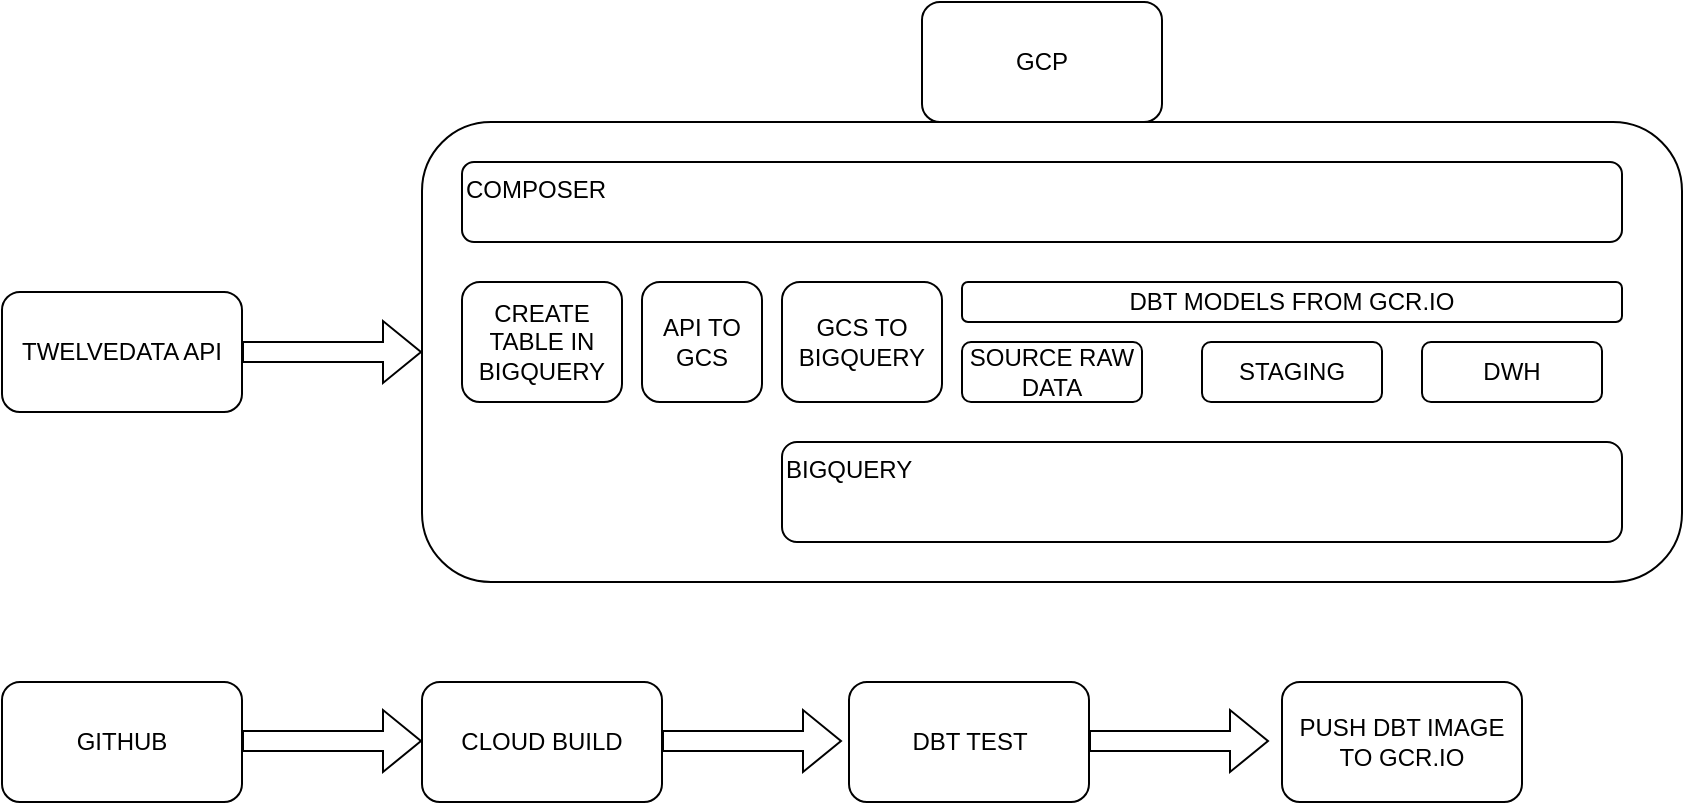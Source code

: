 <mxfile version="26.0.9">
  <diagram id="C5RBs43oDa-KdzZeNtuy" name="Page-1">
    <mxGraphModel dx="1853" dy="671" grid="1" gridSize="10" guides="1" tooltips="1" connect="1" arrows="1" fold="1" page="1" pageScale="1" pageWidth="827" pageHeight="1169" math="0" shadow="0">
      <root>
        <mxCell id="WIyWlLk6GJQsqaUBKTNV-0" />
        <mxCell id="WIyWlLk6GJQsqaUBKTNV-1" parent="WIyWlLk6GJQsqaUBKTNV-0" />
        <mxCell id="NhsHEk2r4iSsUc5e_jNw-0" value="" style="rounded=1;whiteSpace=wrap;html=1;" vertex="1" parent="WIyWlLk6GJQsqaUBKTNV-1">
          <mxGeometry x="140" y="240" width="630" height="230" as="geometry" />
        </mxCell>
        <mxCell id="NhsHEk2r4iSsUc5e_jNw-1" value="TWELVEDATA API" style="rounded=1;whiteSpace=wrap;html=1;" vertex="1" parent="WIyWlLk6GJQsqaUBKTNV-1">
          <mxGeometry x="-70" y="325" width="120" height="60" as="geometry" />
        </mxCell>
        <mxCell id="NhsHEk2r4iSsUc5e_jNw-2" value="GCP" style="rounded=1;whiteSpace=wrap;html=1;" vertex="1" parent="WIyWlLk6GJQsqaUBKTNV-1">
          <mxGeometry x="390" y="180" width="120" height="60" as="geometry" />
        </mxCell>
        <mxCell id="NhsHEk2r4iSsUc5e_jNw-3" value="" style="shape=flexArrow;endArrow=classic;html=1;rounded=0;" edge="1" parent="WIyWlLk6GJQsqaUBKTNV-1" source="NhsHEk2r4iSsUc5e_jNw-1" target="NhsHEk2r4iSsUc5e_jNw-0">
          <mxGeometry width="50" height="50" relative="1" as="geometry">
            <mxPoint x="60" y="310" as="sourcePoint" />
            <mxPoint x="110" y="260" as="targetPoint" />
          </mxGeometry>
        </mxCell>
        <mxCell id="NhsHEk2r4iSsUc5e_jNw-4" value="BIGQUERY" style="rounded=1;whiteSpace=wrap;html=1;align=left;verticalAlign=top;" vertex="1" parent="WIyWlLk6GJQsqaUBKTNV-1">
          <mxGeometry x="320" y="400" width="420" height="50" as="geometry" />
        </mxCell>
        <mxCell id="NhsHEk2r4iSsUc5e_jNw-5" value="COMPOSER" style="rounded=1;whiteSpace=wrap;html=1;align=left;verticalAlign=top;" vertex="1" parent="WIyWlLk6GJQsqaUBKTNV-1">
          <mxGeometry x="160" y="260" width="580" height="40" as="geometry" />
        </mxCell>
        <mxCell id="NhsHEk2r4iSsUc5e_jNw-6" value="CREATE&lt;br&gt;TABLE IN BIGQUERY" style="rounded=1;whiteSpace=wrap;html=1;" vertex="1" parent="WIyWlLk6GJQsqaUBKTNV-1">
          <mxGeometry x="160" y="320" width="80" height="60" as="geometry" />
        </mxCell>
        <mxCell id="NhsHEk2r4iSsUc5e_jNw-7" value="API TO GCS" style="rounded=1;whiteSpace=wrap;html=1;" vertex="1" parent="WIyWlLk6GJQsqaUBKTNV-1">
          <mxGeometry x="250" y="320" width="60" height="60" as="geometry" />
        </mxCell>
        <mxCell id="NhsHEk2r4iSsUc5e_jNw-8" value="GCS TO BIGQUERY" style="rounded=1;whiteSpace=wrap;html=1;" vertex="1" parent="WIyWlLk6GJQsqaUBKTNV-1">
          <mxGeometry x="320" y="320" width="80" height="60" as="geometry" />
        </mxCell>
        <mxCell id="NhsHEk2r4iSsUc5e_jNw-9" value="DBT MODELS FROM GCR.IO" style="rounded=1;whiteSpace=wrap;html=1;" vertex="1" parent="WIyWlLk6GJQsqaUBKTNV-1">
          <mxGeometry x="410" y="320" width="330" height="20" as="geometry" />
        </mxCell>
        <mxCell id="NhsHEk2r4iSsUc5e_jNw-10" value="SOURCE RAW DATA" style="rounded=1;whiteSpace=wrap;html=1;" vertex="1" parent="WIyWlLk6GJQsqaUBKTNV-1">
          <mxGeometry x="410" y="350" width="90" height="30" as="geometry" />
        </mxCell>
        <mxCell id="NhsHEk2r4iSsUc5e_jNw-11" value="STAGING" style="rounded=1;whiteSpace=wrap;html=1;" vertex="1" parent="WIyWlLk6GJQsqaUBKTNV-1">
          <mxGeometry x="530" y="350" width="90" height="30" as="geometry" />
        </mxCell>
        <mxCell id="NhsHEk2r4iSsUc5e_jNw-12" value="DWH" style="rounded=1;whiteSpace=wrap;html=1;" vertex="1" parent="WIyWlLk6GJQsqaUBKTNV-1">
          <mxGeometry x="640" y="350" width="90" height="30" as="geometry" />
        </mxCell>
        <mxCell id="NhsHEk2r4iSsUc5e_jNw-13" value="GITHUB" style="rounded=1;whiteSpace=wrap;html=1;" vertex="1" parent="WIyWlLk6GJQsqaUBKTNV-1">
          <mxGeometry x="-70" y="520" width="120" height="60" as="geometry" />
        </mxCell>
        <mxCell id="NhsHEk2r4iSsUc5e_jNw-14" value="" style="shape=flexArrow;endArrow=classic;html=1;rounded=0;" edge="1" parent="WIyWlLk6GJQsqaUBKTNV-1">
          <mxGeometry width="50" height="50" relative="1" as="geometry">
            <mxPoint x="50" y="549.5" as="sourcePoint" />
            <mxPoint x="140" y="549.5" as="targetPoint" />
          </mxGeometry>
        </mxCell>
        <mxCell id="NhsHEk2r4iSsUc5e_jNw-15" value="CLOUD BUILD" style="rounded=1;whiteSpace=wrap;html=1;" vertex="1" parent="WIyWlLk6GJQsqaUBKTNV-1">
          <mxGeometry x="140" y="520" width="120" height="60" as="geometry" />
        </mxCell>
        <mxCell id="NhsHEk2r4iSsUc5e_jNw-16" value="" style="shape=flexArrow;endArrow=classic;html=1;rounded=0;" edge="1" parent="WIyWlLk6GJQsqaUBKTNV-1">
          <mxGeometry width="50" height="50" relative="1" as="geometry">
            <mxPoint x="260" y="549.5" as="sourcePoint" />
            <mxPoint x="350" y="549.5" as="targetPoint" />
          </mxGeometry>
        </mxCell>
        <mxCell id="NhsHEk2r4iSsUc5e_jNw-18" value="DBT TEST" style="rounded=1;whiteSpace=wrap;html=1;" vertex="1" parent="WIyWlLk6GJQsqaUBKTNV-1">
          <mxGeometry x="353.5" y="520" width="120" height="60" as="geometry" />
        </mxCell>
        <mxCell id="NhsHEk2r4iSsUc5e_jNw-20" value="PUSH DBT IMAGE TO GCR.IO" style="rounded=1;whiteSpace=wrap;html=1;" vertex="1" parent="WIyWlLk6GJQsqaUBKTNV-1">
          <mxGeometry x="570" y="520" width="120" height="60" as="geometry" />
        </mxCell>
        <mxCell id="NhsHEk2r4iSsUc5e_jNw-21" value="" style="shape=flexArrow;endArrow=classic;html=1;rounded=0;" edge="1" parent="WIyWlLk6GJQsqaUBKTNV-1">
          <mxGeometry width="50" height="50" relative="1" as="geometry">
            <mxPoint x="473.5" y="549.5" as="sourcePoint" />
            <mxPoint x="563.5" y="549.5" as="targetPoint" />
          </mxGeometry>
        </mxCell>
      </root>
    </mxGraphModel>
  </diagram>
</mxfile>
